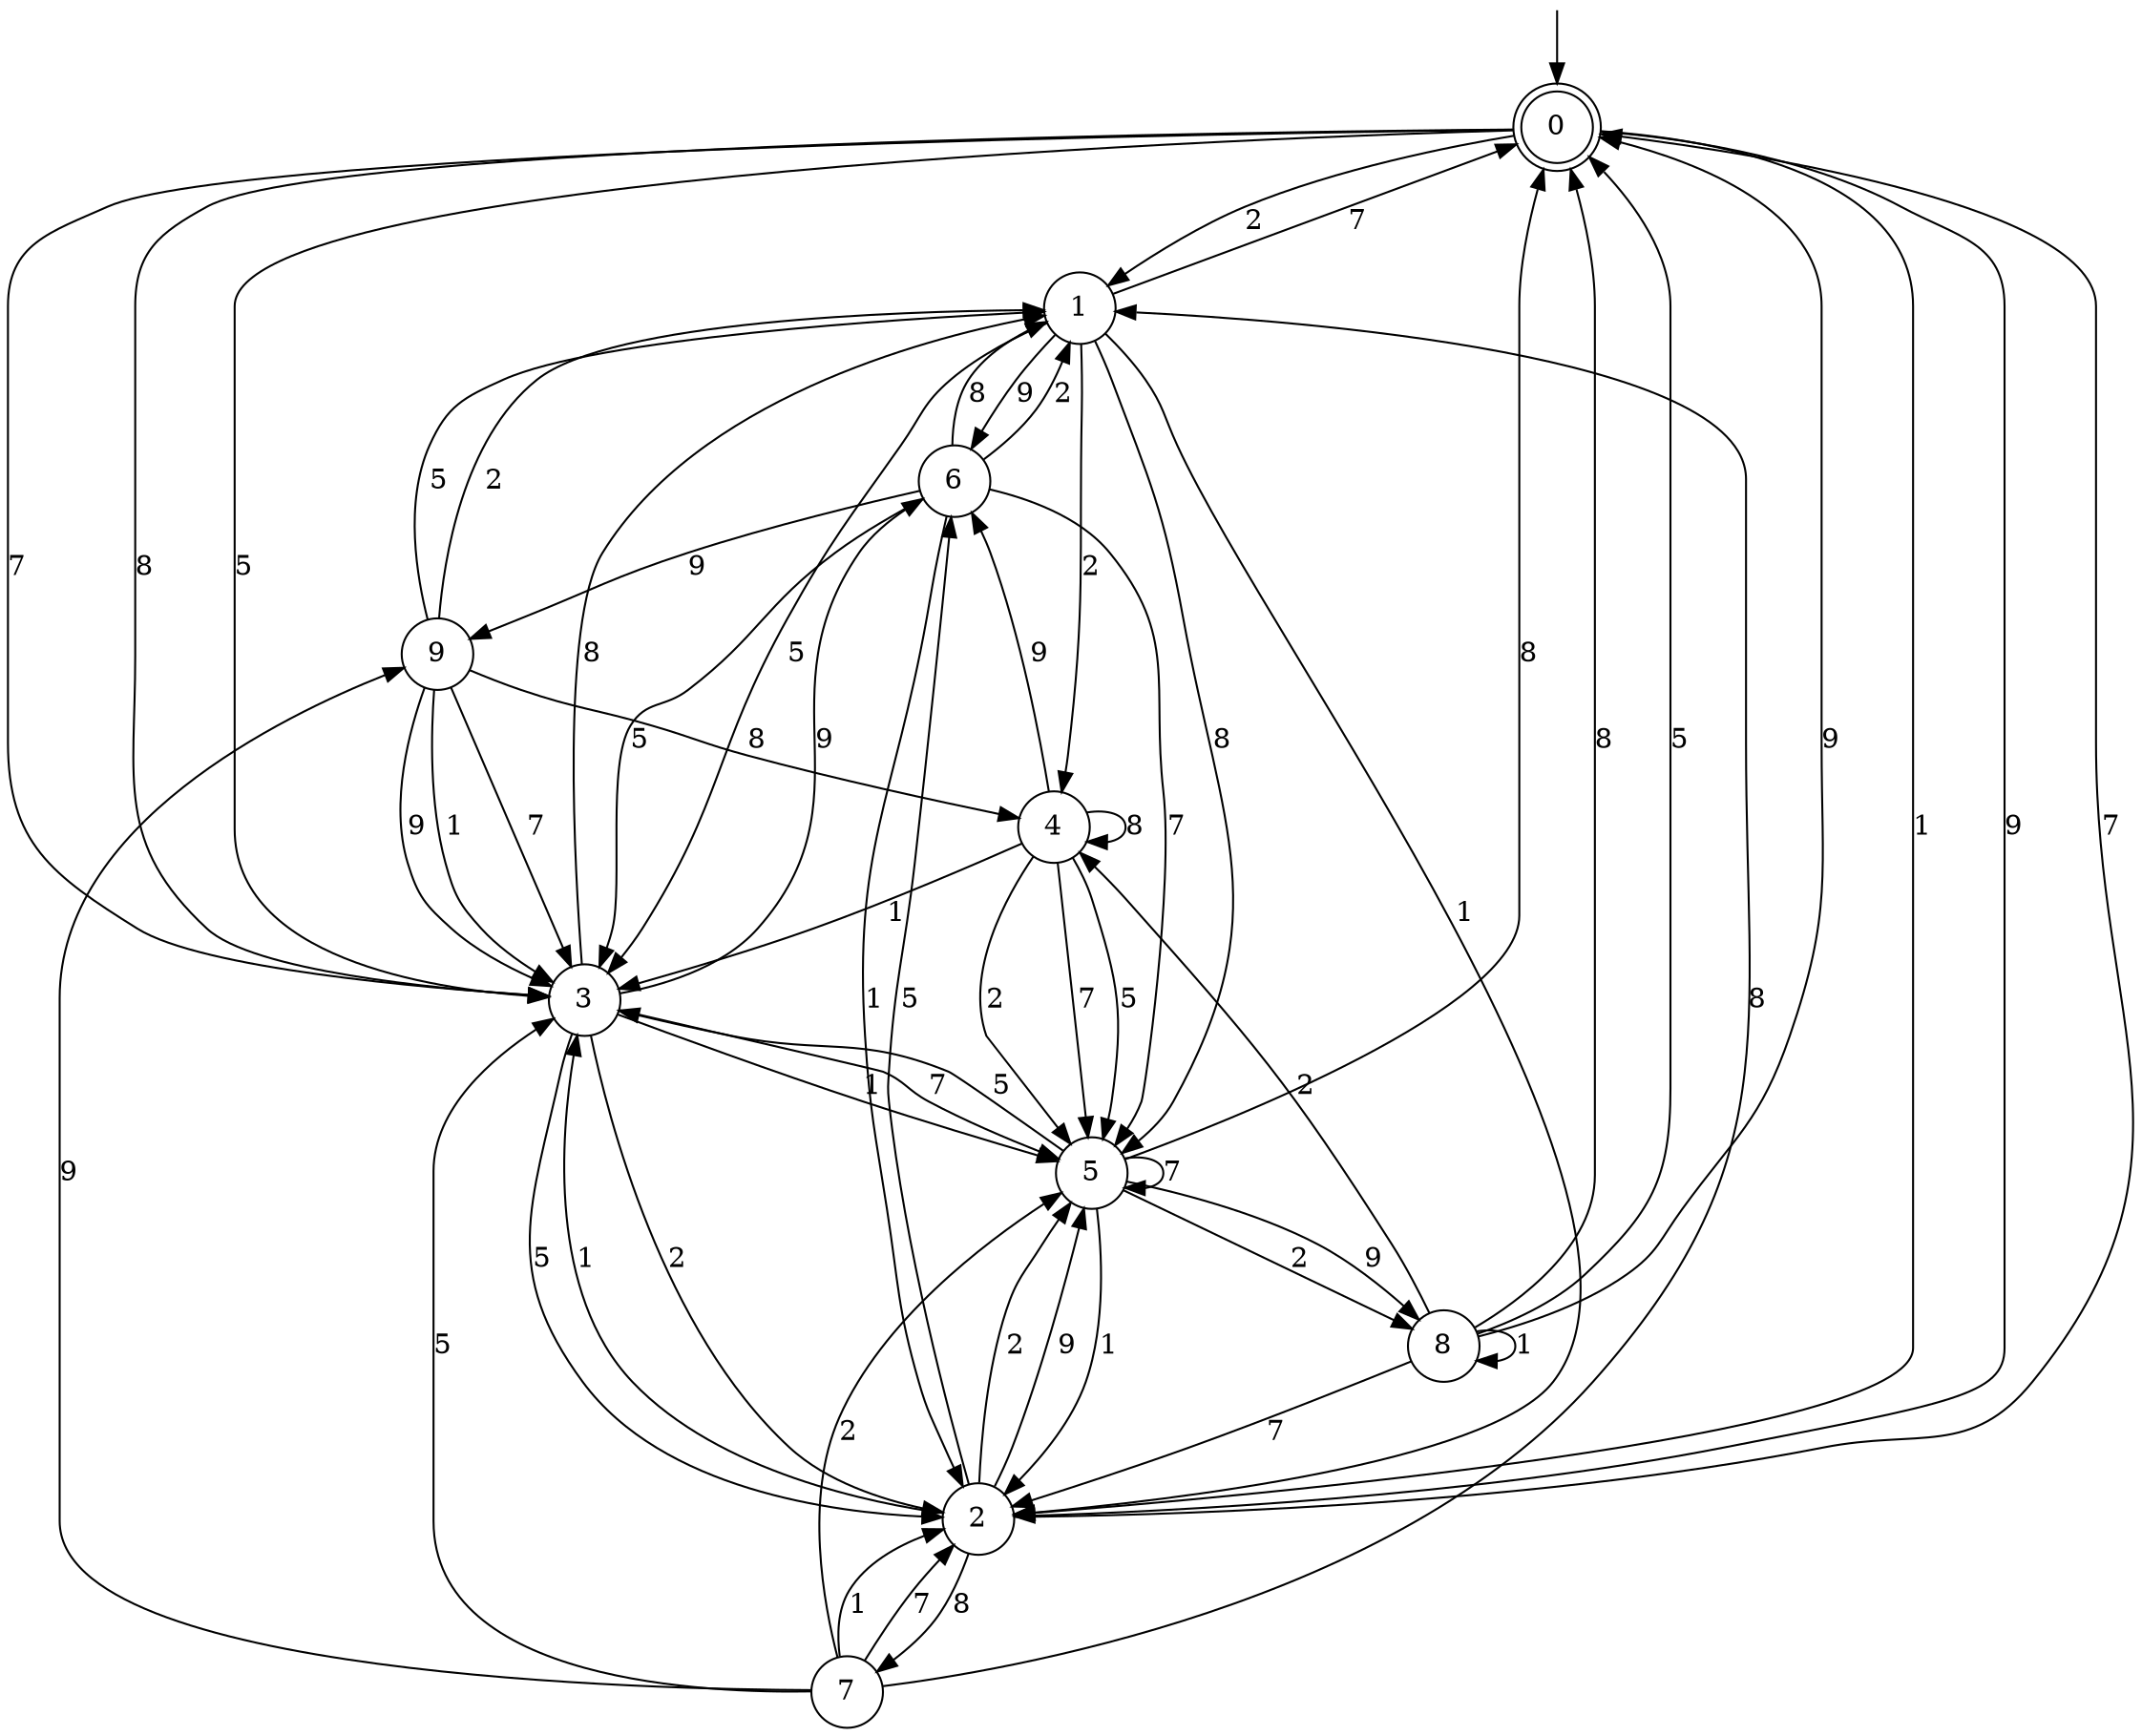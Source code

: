 digraph g {

	s0 [shape="doublecircle" label="0"];
	s1 [shape="circle" label="1"];
	s2 [shape="circle" label="2"];
	s3 [shape="circle" label="3"];
	s4 [shape="circle" label="4"];
	s5 [shape="circle" label="5"];
	s6 [shape="circle" label="6"];
	s7 [shape="circle" label="7"];
	s8 [shape="circle" label="8"];
	s9 [shape="circle" label="9"];
	s0 -> s1 [label="2"];
	s0 -> s2 [label="1"];
	s0 -> s3 [label="7"];
	s0 -> s3 [label="8"];
	s0 -> s3 [label="5"];
	s0 -> s2 [label="9"];
	s1 -> s4 [label="2"];
	s1 -> s2 [label="1"];
	s1 -> s0 [label="7"];
	s1 -> s5 [label="8"];
	s1 -> s3 [label="5"];
	s1 -> s6 [label="9"];
	s2 -> s5 [label="2"];
	s2 -> s3 [label="1"];
	s2 -> s0 [label="7"];
	s2 -> s7 [label="8"];
	s2 -> s6 [label="5"];
	s2 -> s5 [label="9"];
	s3 -> s2 [label="2"];
	s3 -> s5 [label="1"];
	s3 -> s5 [label="7"];
	s3 -> s1 [label="8"];
	s3 -> s2 [label="5"];
	s3 -> s6 [label="9"];
	s4 -> s5 [label="2"];
	s4 -> s3 [label="1"];
	s4 -> s5 [label="7"];
	s4 -> s4 [label="8"];
	s4 -> s5 [label="5"];
	s4 -> s6 [label="9"];
	s5 -> s8 [label="2"];
	s5 -> s2 [label="1"];
	s5 -> s5 [label="7"];
	s5 -> s0 [label="8"];
	s5 -> s3 [label="5"];
	s5 -> s8 [label="9"];
	s6 -> s1 [label="2"];
	s6 -> s2 [label="1"];
	s6 -> s5 [label="7"];
	s6 -> s1 [label="8"];
	s6 -> s3 [label="5"];
	s6 -> s9 [label="9"];
	s7 -> s5 [label="2"];
	s7 -> s2 [label="1"];
	s7 -> s2 [label="7"];
	s7 -> s1 [label="8"];
	s7 -> s3 [label="5"];
	s7 -> s9 [label="9"];
	s8 -> s4 [label="2"];
	s8 -> s8 [label="1"];
	s8 -> s2 [label="7"];
	s8 -> s0 [label="8"];
	s8 -> s0 [label="5"];
	s8 -> s0 [label="9"];
	s9 -> s1 [label="2"];
	s9 -> s3 [label="1"];
	s9 -> s3 [label="7"];
	s9 -> s4 [label="8"];
	s9 -> s1 [label="5"];
	s9 -> s3 [label="9"];

__start0 [label="" shape="none" width="0" height="0"];
__start0 -> s0;

}

